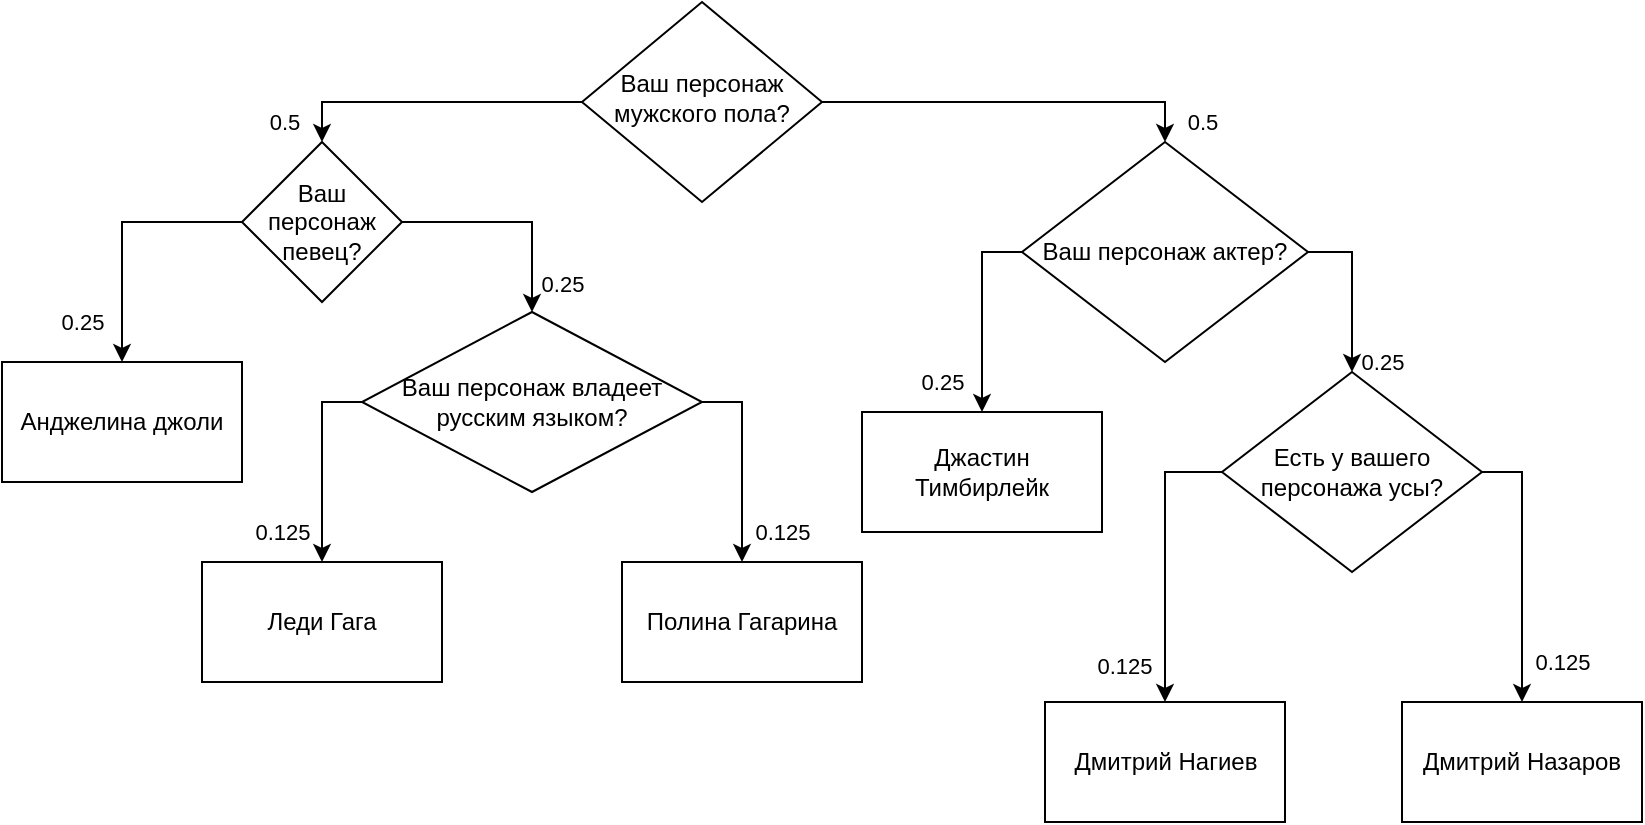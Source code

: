 <mxfile version="22.1.1" type="device">
  <diagram id="C5RBs43oDa-KdzZeNtuy" name="Page-1">
    <mxGraphModel dx="492" dy="522" grid="1" gridSize="10" guides="1" tooltips="1" connect="1" arrows="1" fold="1" page="1" pageScale="1" pageWidth="827" pageHeight="1169" math="0" shadow="0">
      <root>
        <mxCell id="WIyWlLk6GJQsqaUBKTNV-0" />
        <mxCell id="WIyWlLk6GJQsqaUBKTNV-1" parent="WIyWlLk6GJQsqaUBKTNV-0" />
        <mxCell id="NNj73pJ5o8QrJ1JKOemf-13" style="edgeStyle=orthogonalEdgeStyle;rounded=0;orthogonalLoop=1;jettySize=auto;html=1;exitX=0;exitY=0.5;exitDx=0;exitDy=0;entryX=0.5;entryY=0;entryDx=0;entryDy=0;" parent="WIyWlLk6GJQsqaUBKTNV-1" source="WIyWlLk6GJQsqaUBKTNV-6" target="NNj73pJ5o8QrJ1JKOemf-3" edge="1">
          <mxGeometry relative="1" as="geometry" />
        </mxCell>
        <mxCell id="I2sdy-0cYuMAp6-FF3Cg-1" value="0.5" style="edgeLabel;html=1;align=center;verticalAlign=middle;resizable=0;points=[];" vertex="1" connectable="0" parent="NNj73pJ5o8QrJ1JKOemf-13">
          <mxGeometry x="0.156" y="1" relative="1" as="geometry">
            <mxPoint x="-63" y="9" as="offset" />
          </mxGeometry>
        </mxCell>
        <mxCell id="NNj73pJ5o8QrJ1JKOemf-14" style="edgeStyle=orthogonalEdgeStyle;rounded=0;orthogonalLoop=1;jettySize=auto;html=1;exitX=1;exitY=0.5;exitDx=0;exitDy=0;entryX=0.5;entryY=0;entryDx=0;entryDy=0;" parent="WIyWlLk6GJQsqaUBKTNV-1" source="WIyWlLk6GJQsqaUBKTNV-6" target="NNj73pJ5o8QrJ1JKOemf-1" edge="1">
          <mxGeometry relative="1" as="geometry" />
        </mxCell>
        <mxCell id="I2sdy-0cYuMAp6-FF3Cg-2" value="0.5" style="edgeLabel;html=1;align=center;verticalAlign=middle;resizable=0;points=[];" vertex="1" connectable="0" parent="NNj73pJ5o8QrJ1JKOemf-14">
          <mxGeometry x="0.105" y="-2" relative="1" as="geometry">
            <mxPoint x="84" y="8" as="offset" />
          </mxGeometry>
        </mxCell>
        <mxCell id="WIyWlLk6GJQsqaUBKTNV-6" value="Ваш персонаж мужского пола?" style="rhombus;whiteSpace=wrap;html=1;shadow=0;fontFamily=Helvetica;fontSize=12;align=center;strokeWidth=1;spacing=6;spacingTop=-4;" parent="WIyWlLk6GJQsqaUBKTNV-1" vertex="1">
          <mxGeometry x="380" y="20" width="120" height="100" as="geometry" />
        </mxCell>
        <mxCell id="NNj73pJ5o8QrJ1JKOemf-18" style="edgeStyle=orthogonalEdgeStyle;rounded=0;orthogonalLoop=1;jettySize=auto;html=1;exitX=1;exitY=0.5;exitDx=0;exitDy=0;" parent="WIyWlLk6GJQsqaUBKTNV-1" source="NNj73pJ5o8QrJ1JKOemf-0" target="NNj73pJ5o8QrJ1JKOemf-7" edge="1">
          <mxGeometry relative="1" as="geometry" />
        </mxCell>
        <mxCell id="I2sdy-0cYuMAp6-FF3Cg-11" value="0.125" style="edgeLabel;html=1;align=center;verticalAlign=middle;resizable=0;points=[];" vertex="1" connectable="0" parent="NNj73pJ5o8QrJ1JKOemf-18">
          <mxGeometry x="0.898" y="1" relative="1" as="geometry">
            <mxPoint x="19" y="-13" as="offset" />
          </mxGeometry>
        </mxCell>
        <mxCell id="NNj73pJ5o8QrJ1JKOemf-19" style="edgeStyle=orthogonalEdgeStyle;rounded=0;orthogonalLoop=1;jettySize=auto;html=1;exitX=0;exitY=0.5;exitDx=0;exitDy=0;entryX=0.5;entryY=0;entryDx=0;entryDy=0;" parent="WIyWlLk6GJQsqaUBKTNV-1" source="NNj73pJ5o8QrJ1JKOemf-0" target="NNj73pJ5o8QrJ1JKOemf-10" edge="1">
          <mxGeometry relative="1" as="geometry" />
        </mxCell>
        <mxCell id="I2sdy-0cYuMAp6-FF3Cg-10" value="0.125" style="edgeLabel;html=1;align=center;verticalAlign=middle;resizable=0;points=[];" vertex="1" connectable="0" parent="NNj73pJ5o8QrJ1JKOemf-19">
          <mxGeometry x="0.746" y="1" relative="1" as="geometry">
            <mxPoint x="-22" as="offset" />
          </mxGeometry>
        </mxCell>
        <mxCell id="NNj73pJ5o8QrJ1JKOemf-0" value="Есть у вашего персонажа усы?" style="rhombus;whiteSpace=wrap;html=1;" parent="WIyWlLk6GJQsqaUBKTNV-1" vertex="1">
          <mxGeometry x="700" y="205" width="130" height="100" as="geometry" />
        </mxCell>
        <mxCell id="NNj73pJ5o8QrJ1JKOemf-15" style="edgeStyle=orthogonalEdgeStyle;rounded=0;orthogonalLoop=1;jettySize=auto;html=1;exitX=1;exitY=0.5;exitDx=0;exitDy=0;entryX=0.5;entryY=0;entryDx=0;entryDy=0;" parent="WIyWlLk6GJQsqaUBKTNV-1" source="NNj73pJ5o8QrJ1JKOemf-1" target="NNj73pJ5o8QrJ1JKOemf-0" edge="1">
          <mxGeometry relative="1" as="geometry" />
        </mxCell>
        <mxCell id="I2sdy-0cYuMAp6-FF3Cg-9" value="0.25" style="edgeLabel;html=1;align=center;verticalAlign=middle;resizable=0;points=[];" vertex="1" connectable="0" parent="NNj73pJ5o8QrJ1JKOemf-15">
          <mxGeometry x="0.649" y="1" relative="1" as="geometry">
            <mxPoint x="14" y="9" as="offset" />
          </mxGeometry>
        </mxCell>
        <mxCell id="NNj73pJ5o8QrJ1JKOemf-26" style="edgeStyle=orthogonalEdgeStyle;rounded=0;orthogonalLoop=1;jettySize=auto;html=1;exitX=0;exitY=0.5;exitDx=0;exitDy=0;entryX=0.5;entryY=0;entryDx=0;entryDy=0;" parent="WIyWlLk6GJQsqaUBKTNV-1" source="NNj73pJ5o8QrJ1JKOemf-1" target="NNj73pJ5o8QrJ1JKOemf-6" edge="1">
          <mxGeometry relative="1" as="geometry" />
        </mxCell>
        <mxCell id="I2sdy-0cYuMAp6-FF3Cg-7" value="0.25" style="edgeLabel;html=1;align=center;verticalAlign=middle;resizable=0;points=[];" vertex="1" connectable="0" parent="NNj73pJ5o8QrJ1JKOemf-26">
          <mxGeometry x="0.696" y="-1" relative="1" as="geometry">
            <mxPoint x="-19" as="offset" />
          </mxGeometry>
        </mxCell>
        <mxCell id="NNj73pJ5o8QrJ1JKOemf-1" value="Ваш персонаж актер?" style="rhombus;whiteSpace=wrap;html=1;" parent="WIyWlLk6GJQsqaUBKTNV-1" vertex="1">
          <mxGeometry x="600" y="90" width="143" height="110" as="geometry" />
        </mxCell>
        <mxCell id="NNj73pJ5o8QrJ1JKOemf-16" style="edgeStyle=orthogonalEdgeStyle;rounded=0;orthogonalLoop=1;jettySize=auto;html=1;exitX=1;exitY=0.5;exitDx=0;exitDy=0;" parent="WIyWlLk6GJQsqaUBKTNV-1" source="NNj73pJ5o8QrJ1JKOemf-2" target="NNj73pJ5o8QrJ1JKOemf-9" edge="1">
          <mxGeometry relative="1" as="geometry" />
        </mxCell>
        <mxCell id="I2sdy-0cYuMAp6-FF3Cg-6" value="0.125" style="edgeLabel;html=1;align=center;verticalAlign=middle;resizable=0;points=[];" vertex="1" connectable="0" parent="NNj73pJ5o8QrJ1JKOemf-16">
          <mxGeometry x="0.788" y="1" relative="1" as="geometry">
            <mxPoint x="19" y="-5" as="offset" />
          </mxGeometry>
        </mxCell>
        <mxCell id="NNj73pJ5o8QrJ1JKOemf-17" style="edgeStyle=orthogonalEdgeStyle;rounded=0;orthogonalLoop=1;jettySize=auto;html=1;exitX=0;exitY=0.5;exitDx=0;exitDy=0;entryX=0.5;entryY=0;entryDx=0;entryDy=0;" parent="WIyWlLk6GJQsqaUBKTNV-1" source="NNj73pJ5o8QrJ1JKOemf-2" target="NNj73pJ5o8QrJ1JKOemf-5" edge="1">
          <mxGeometry relative="1" as="geometry" />
        </mxCell>
        <mxCell id="I2sdy-0cYuMAp6-FF3Cg-5" value="0.125" style="edgeLabel;html=1;align=center;verticalAlign=middle;resizable=0;points=[];" vertex="1" connectable="0" parent="NNj73pJ5o8QrJ1JKOemf-17">
          <mxGeometry x="0.644" relative="1" as="geometry">
            <mxPoint x="-20" y="3" as="offset" />
          </mxGeometry>
        </mxCell>
        <mxCell id="NNj73pJ5o8QrJ1JKOemf-2" value="Ваш персонаж владеет русским языком?" style="rhombus;whiteSpace=wrap;html=1;" parent="WIyWlLk6GJQsqaUBKTNV-1" vertex="1">
          <mxGeometry x="270" y="175" width="170" height="90" as="geometry" />
        </mxCell>
        <mxCell id="NNj73pJ5o8QrJ1JKOemf-11" style="edgeStyle=orthogonalEdgeStyle;rounded=0;orthogonalLoop=1;jettySize=auto;html=1;exitX=0;exitY=0.5;exitDx=0;exitDy=0;entryX=0.5;entryY=0;entryDx=0;entryDy=0;" parent="WIyWlLk6GJQsqaUBKTNV-1" source="NNj73pJ5o8QrJ1JKOemf-3" target="NNj73pJ5o8QrJ1JKOemf-4" edge="1">
          <mxGeometry relative="1" as="geometry">
            <mxPoint x="180" y="129.667" as="targetPoint" />
          </mxGeometry>
        </mxCell>
        <mxCell id="I2sdy-0cYuMAp6-FF3Cg-3" value="0.25" style="edgeLabel;html=1;align=center;verticalAlign=middle;resizable=0;points=[];" vertex="1" connectable="0" parent="NNj73pJ5o8QrJ1JKOemf-11">
          <mxGeometry x="0.587" relative="1" as="geometry">
            <mxPoint x="-20" y="7" as="offset" />
          </mxGeometry>
        </mxCell>
        <mxCell id="NNj73pJ5o8QrJ1JKOemf-12" style="edgeStyle=orthogonalEdgeStyle;rounded=0;orthogonalLoop=1;jettySize=auto;html=1;exitX=1;exitY=0.5;exitDx=0;exitDy=0;entryX=0.5;entryY=0;entryDx=0;entryDy=0;" parent="WIyWlLk6GJQsqaUBKTNV-1" source="NNj73pJ5o8QrJ1JKOemf-3" target="NNj73pJ5o8QrJ1JKOemf-2" edge="1">
          <mxGeometry relative="1" as="geometry" />
        </mxCell>
        <mxCell id="I2sdy-0cYuMAp6-FF3Cg-4" value="0.25" style="edgeLabel;html=1;align=center;verticalAlign=middle;resizable=0;points=[];" vertex="1" connectable="0" parent="NNj73pJ5o8QrJ1JKOemf-12">
          <mxGeometry x="0.607" y="-1" relative="1" as="geometry">
            <mxPoint x="16" y="7" as="offset" />
          </mxGeometry>
        </mxCell>
        <mxCell id="NNj73pJ5o8QrJ1JKOemf-3" value="Ваш персонаж певец?" style="rhombus;whiteSpace=wrap;html=1;" parent="WIyWlLk6GJQsqaUBKTNV-1" vertex="1">
          <mxGeometry x="210" y="90" width="80" height="80" as="geometry" />
        </mxCell>
        <mxCell id="NNj73pJ5o8QrJ1JKOemf-4" value="Анджелина джоли" style="rounded=0;whiteSpace=wrap;html=1;" parent="WIyWlLk6GJQsqaUBKTNV-1" vertex="1">
          <mxGeometry x="90" y="200" width="120" height="60" as="geometry" />
        </mxCell>
        <mxCell id="NNj73pJ5o8QrJ1JKOemf-5" value="Леди Гага" style="rounded=0;whiteSpace=wrap;html=1;" parent="WIyWlLk6GJQsqaUBKTNV-1" vertex="1">
          <mxGeometry x="190" y="300" width="120" height="60" as="geometry" />
        </mxCell>
        <mxCell id="NNj73pJ5o8QrJ1JKOemf-6" value="Джастин Тимбирлейк" style="rounded=0;whiteSpace=wrap;html=1;" parent="WIyWlLk6GJQsqaUBKTNV-1" vertex="1">
          <mxGeometry x="520" y="225" width="120" height="60" as="geometry" />
        </mxCell>
        <mxCell id="NNj73pJ5o8QrJ1JKOemf-7" value="Дмитрий Назаров" style="rounded=0;whiteSpace=wrap;html=1;" parent="WIyWlLk6GJQsqaUBKTNV-1" vertex="1">
          <mxGeometry x="790" y="370" width="120" height="60" as="geometry" />
        </mxCell>
        <mxCell id="NNj73pJ5o8QrJ1JKOemf-9" value="Полина Гагарина" style="rounded=0;whiteSpace=wrap;html=1;" parent="WIyWlLk6GJQsqaUBKTNV-1" vertex="1">
          <mxGeometry x="400" y="300" width="120" height="60" as="geometry" />
        </mxCell>
        <mxCell id="NNj73pJ5o8QrJ1JKOemf-10" value="Дмитрий Нагиев" style="rounded=0;whiteSpace=wrap;html=1;" parent="WIyWlLk6GJQsqaUBKTNV-1" vertex="1">
          <mxGeometry x="611.5" y="370" width="120" height="60" as="geometry" />
        </mxCell>
      </root>
    </mxGraphModel>
  </diagram>
</mxfile>
